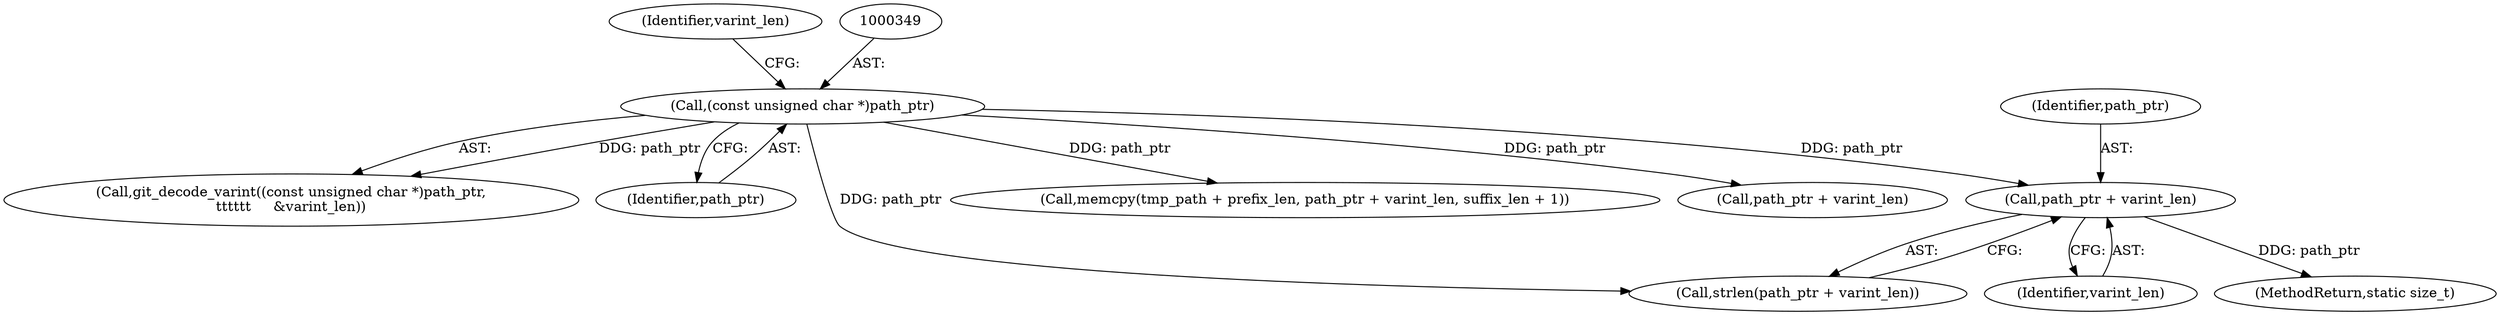 digraph "0_libgit2_58a6fe94cb851f71214dbefac3f9bffee437d6fe_0@pointer" {
"1000368" [label="(Call,path_ptr + varint_len)"];
"1000348" [label="(Call,(const unsigned char *)path_ptr)"];
"1000347" [label="(Call,git_decode_varint((const unsigned char *)path_ptr,\n\t\t\t\t\t\t     &varint_len))"];
"1000352" [label="(Identifier,varint_len)"];
"1000368" [label="(Call,path_ptr + varint_len)"];
"1000447" [label="(MethodReturn,static size_t)"];
"1000348" [label="(Call,(const unsigned char *)path_ptr)"];
"1000350" [label="(Identifier,path_ptr)"];
"1000367" [label="(Call,strlen(path_ptr + varint_len))"];
"1000399" [label="(Call,memcpy(tmp_path + prefix_len, path_ptr + varint_len, suffix_len + 1))"];
"1000403" [label="(Call,path_ptr + varint_len)"];
"1000369" [label="(Identifier,path_ptr)"];
"1000370" [label="(Identifier,varint_len)"];
"1000368" -> "1000367"  [label="AST: "];
"1000368" -> "1000370"  [label="CFG: "];
"1000369" -> "1000368"  [label="AST: "];
"1000370" -> "1000368"  [label="AST: "];
"1000367" -> "1000368"  [label="CFG: "];
"1000368" -> "1000447"  [label="DDG: path_ptr"];
"1000348" -> "1000368"  [label="DDG: path_ptr"];
"1000348" -> "1000347"  [label="AST: "];
"1000348" -> "1000350"  [label="CFG: "];
"1000349" -> "1000348"  [label="AST: "];
"1000350" -> "1000348"  [label="AST: "];
"1000352" -> "1000348"  [label="CFG: "];
"1000348" -> "1000347"  [label="DDG: path_ptr"];
"1000348" -> "1000367"  [label="DDG: path_ptr"];
"1000348" -> "1000399"  [label="DDG: path_ptr"];
"1000348" -> "1000403"  [label="DDG: path_ptr"];
}
